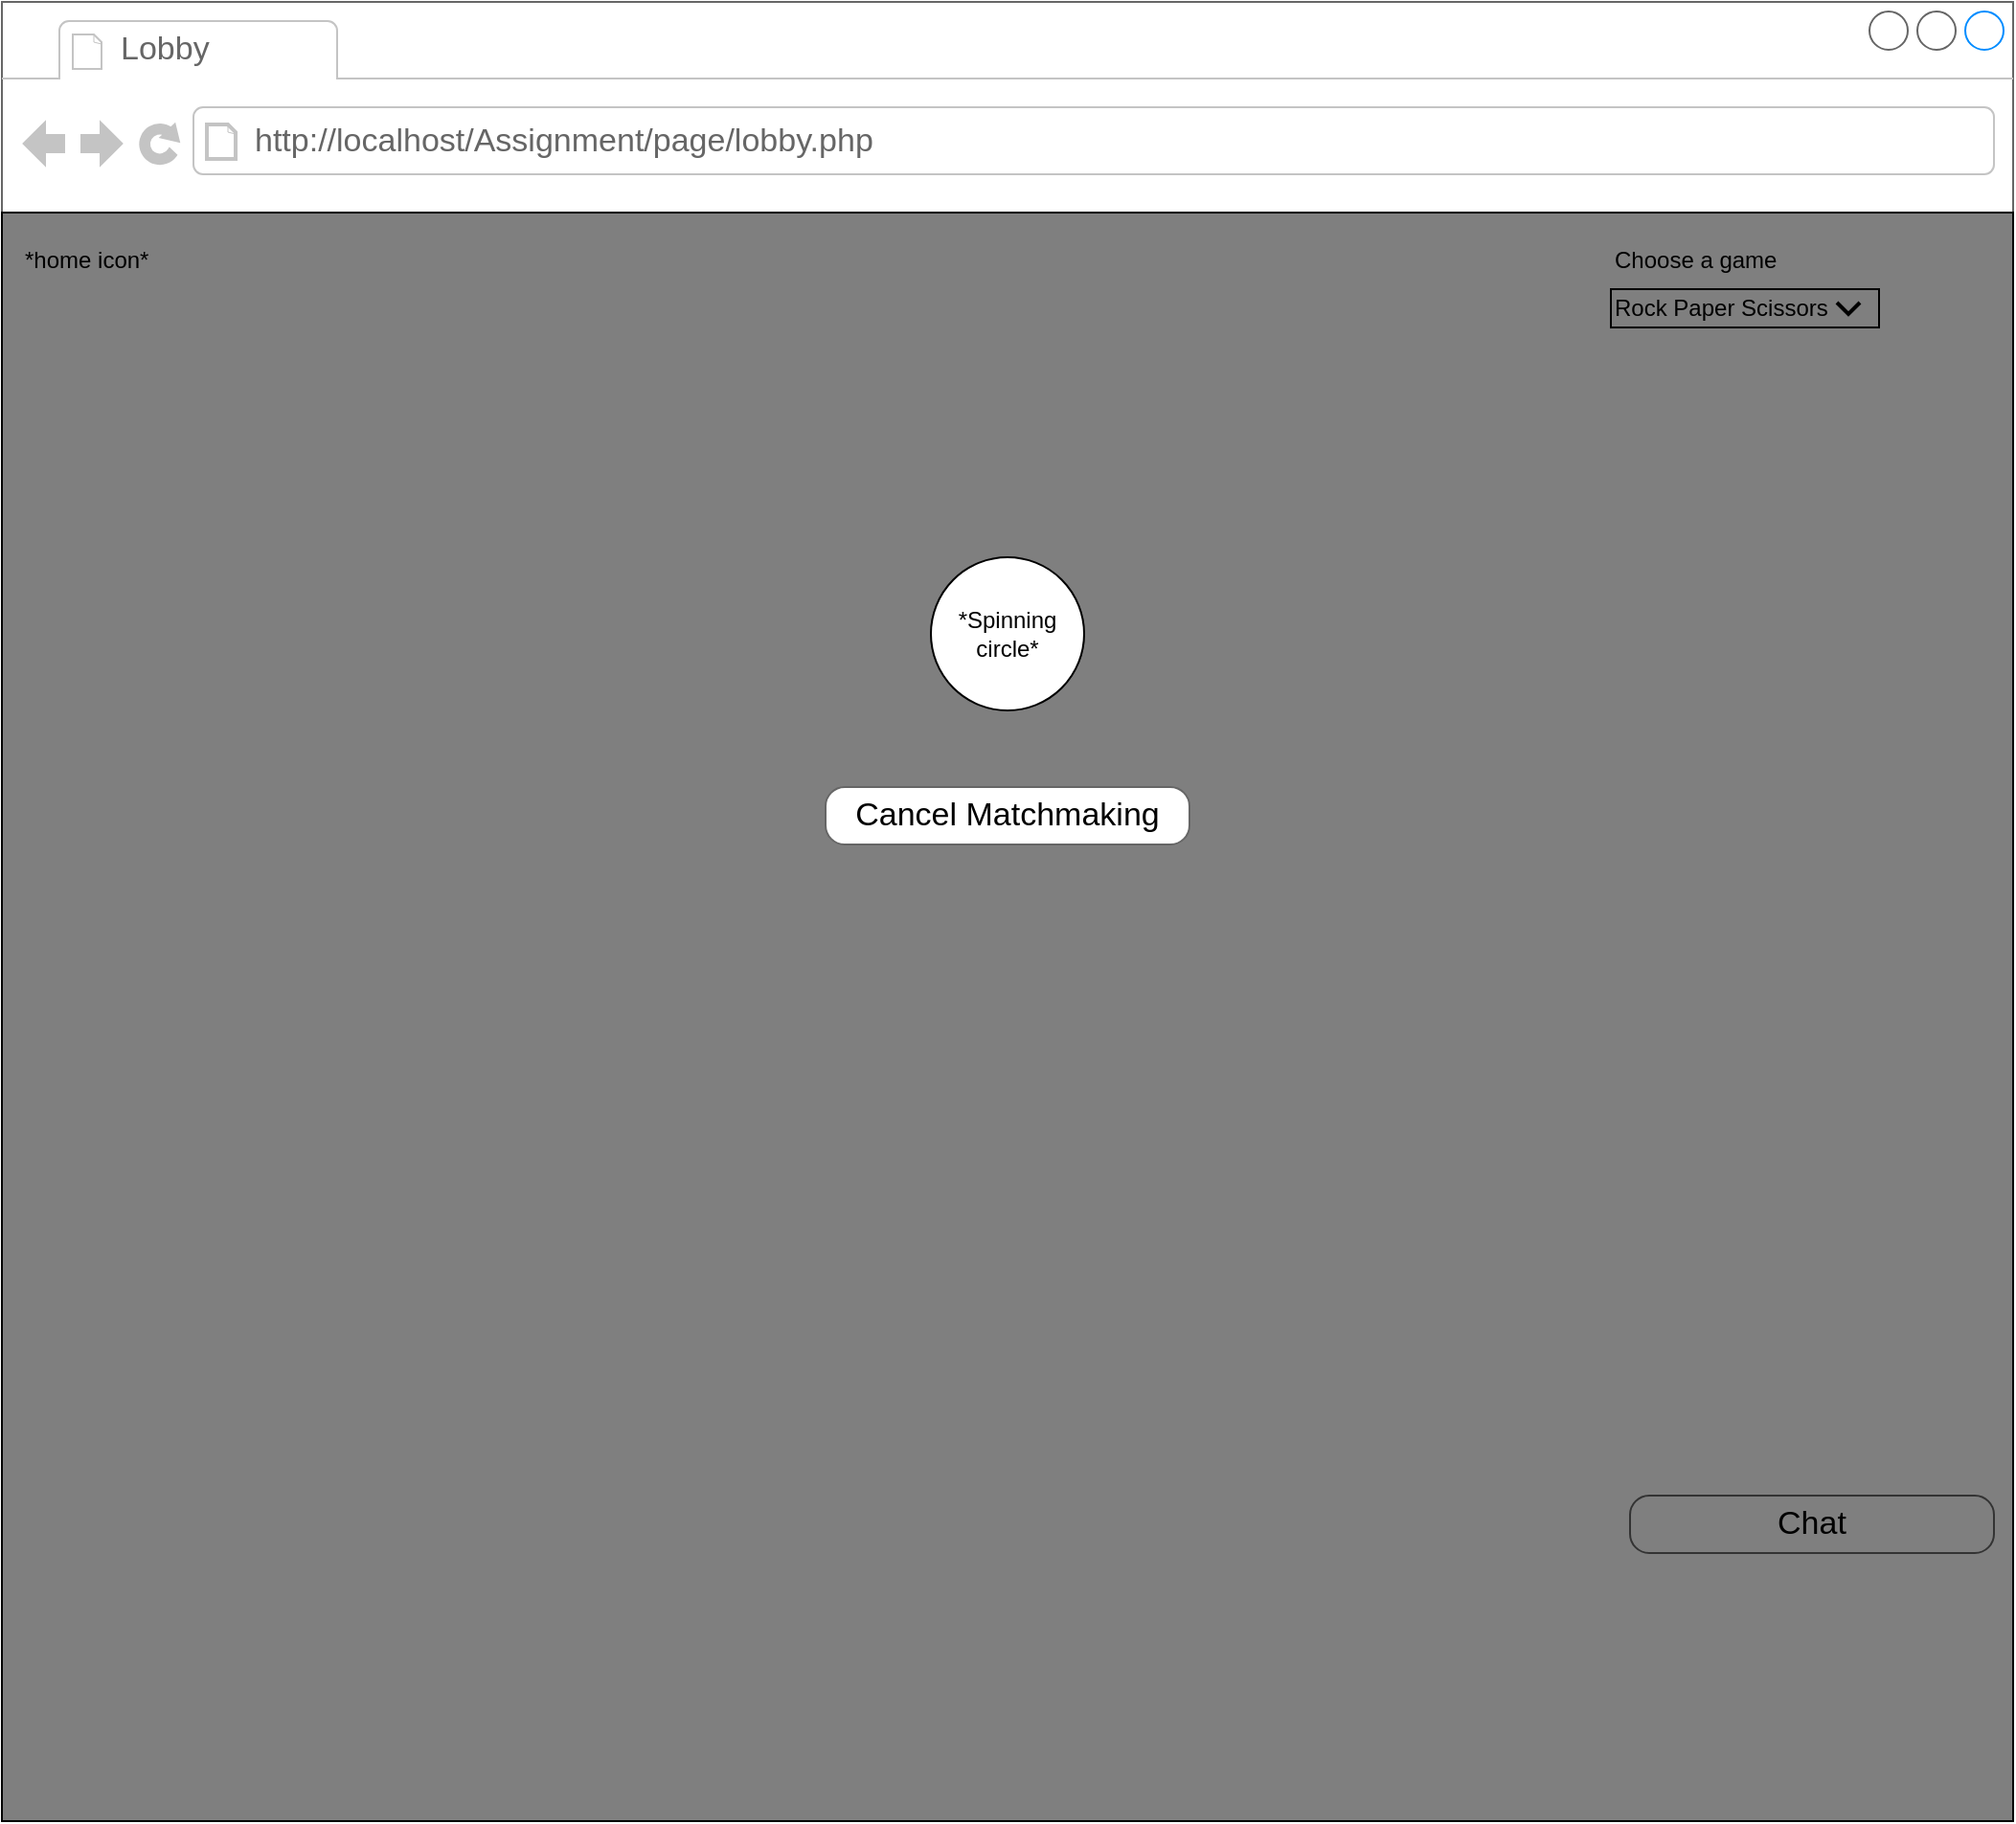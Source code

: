<mxfile version="20.8.5" type="device"><diagram name="Page-1" id="2cc2dc42-3aac-f2a9-1cec-7a8b7cbee084"><mxGraphModel dx="2333" dy="1162" grid="1" gridSize="10" guides="1" tooltips="1" connect="1" arrows="1" fold="1" page="1" pageScale="1" pageWidth="1100" pageHeight="850" background="#ffffff" math="0" shadow="0"><root><mxCell id="0"/><mxCell id="1" parent="0"/><mxCell id="7026571954dc6520-1" value="" style="strokeWidth=1;shadow=0;dashed=0;align=center;html=1;shape=mxgraph.mockup.containers.browserWindow;rSize=0;strokeColor=#666666;mainText=,;recursiveResize=0;rounded=0;labelBackgroundColor=none;fontFamily=Verdana;fontSize=12" parent="1" vertex="1"><mxGeometry x="30" y="20" width="1050" height="950" as="geometry"/></mxCell><mxCell id="7026571954dc6520-2" value="Lobby" style="strokeWidth=1;shadow=0;dashed=0;align=center;html=1;shape=mxgraph.mockup.containers.anchor;fontSize=17;fontColor=#666666;align=left;" parent="7026571954dc6520-1" vertex="1"><mxGeometry x="60" y="12" width="110" height="26" as="geometry"/></mxCell><mxCell id="7026571954dc6520-3" value="http://localhost/Assignment/page/lobby.php" style="strokeWidth=1;shadow=0;dashed=0;align=center;html=1;shape=mxgraph.mockup.containers.anchor;rSize=0;fontSize=17;fontColor=#666666;align=left;" parent="7026571954dc6520-1" vertex="1"><mxGeometry x="130" y="60" width="350" height="26" as="geometry"/></mxCell><mxCell id="7026571954dc6520-19" value="Chat" style="strokeWidth=1;shadow=0;dashed=0;align=center;html=1;shape=mxgraph.mockup.buttons.button;strokeColor=#666666;mainText=;buttonStyle=round;fontSize=17;fontStyle=0;fillColor=none;whiteSpace=wrap;rounded=0;labelBackgroundColor=none;" parent="7026571954dc6520-1" vertex="1"><mxGeometry x="850" y="780" width="190" height="30" as="geometry"/></mxCell><mxCell id="jKmPWuoDmFsSKeISyu8s-1" value="*home icon*" style="text;html=1;strokeColor=none;fillColor=none;align=left;verticalAlign=middle;whiteSpace=wrap;rounded=0;" parent="7026571954dc6520-1" vertex="1"><mxGeometry x="10" y="120" width="70" height="30" as="geometry"/></mxCell><mxCell id="lBywomhjGm5qeBMu4Ejv-1" value="Choose a game" style="text;html=1;strokeColor=none;fillColor=none;align=left;verticalAlign=middle;whiteSpace=wrap;rounded=0;" vertex="1" parent="7026571954dc6520-1"><mxGeometry x="840" y="120" width="90" height="30" as="geometry"/></mxCell><mxCell id="lBywomhjGm5qeBMu4Ejv-2" value="Rock Paper Scissors" style="rounded=0;whiteSpace=wrap;html=1;align=left;" vertex="1" parent="7026571954dc6520-1"><mxGeometry x="840" y="150" width="140" height="20" as="geometry"/></mxCell><mxCell id="lBywomhjGm5qeBMu4Ejv-4" value="" style="html=1;verticalLabelPosition=bottom;labelBackgroundColor=#ffffff;verticalAlign=top;shadow=0;dashed=0;strokeWidth=2;shape=mxgraph.ios7.misc.down;strokeColor=#000000;" vertex="1" parent="7026571954dc6520-1"><mxGeometry x="958" y="157" width="12" height="6" as="geometry"/></mxCell><mxCell id="lBywomhjGm5qeBMu4Ejv-7" value="" style="rounded=0;whiteSpace=wrap;html=1;labelBackgroundColor=#000000;strokeColor=#000000;fillColor=#000000;gradientColor=none;strokeOpacity=100;fillOpacity=50;fillStyle=solid;" vertex="1" parent="7026571954dc6520-1"><mxGeometry y="110" width="1050" height="840" as="geometry"/></mxCell><mxCell id="lBywomhjGm5qeBMu4Ejv-5" value="" style="ellipse;whiteSpace=wrap;html=1;aspect=fixed;labelBackgroundColor=#000000;strokeColor=#000000;" vertex="1" parent="7026571954dc6520-1"><mxGeometry x="485" y="290" width="80" height="80" as="geometry"/></mxCell><mxCell id="lBywomhjGm5qeBMu4Ejv-6" value="*Spinning circle*" style="text;html=1;strokeColor=none;fillColor=none;align=center;verticalAlign=middle;whiteSpace=wrap;rounded=0;" vertex="1" parent="7026571954dc6520-1"><mxGeometry x="490" y="315" width="70" height="30" as="geometry"/></mxCell><mxCell id="7026571954dc6520-18" value="Cancel Matchmaking" style="strokeWidth=1;shadow=0;dashed=0;align=center;html=1;shape=mxgraph.mockup.buttons.button;strokeColor=#666666;mainText=;buttonStyle=round;fontSize=17;fontStyle=0;fillColor=default;whiteSpace=wrap;rounded=0;labelBackgroundColor=none;" parent="7026571954dc6520-1" vertex="1"><mxGeometry x="430" y="410" width="190" height="30" as="geometry"/></mxCell></root></mxGraphModel></diagram></mxfile>
